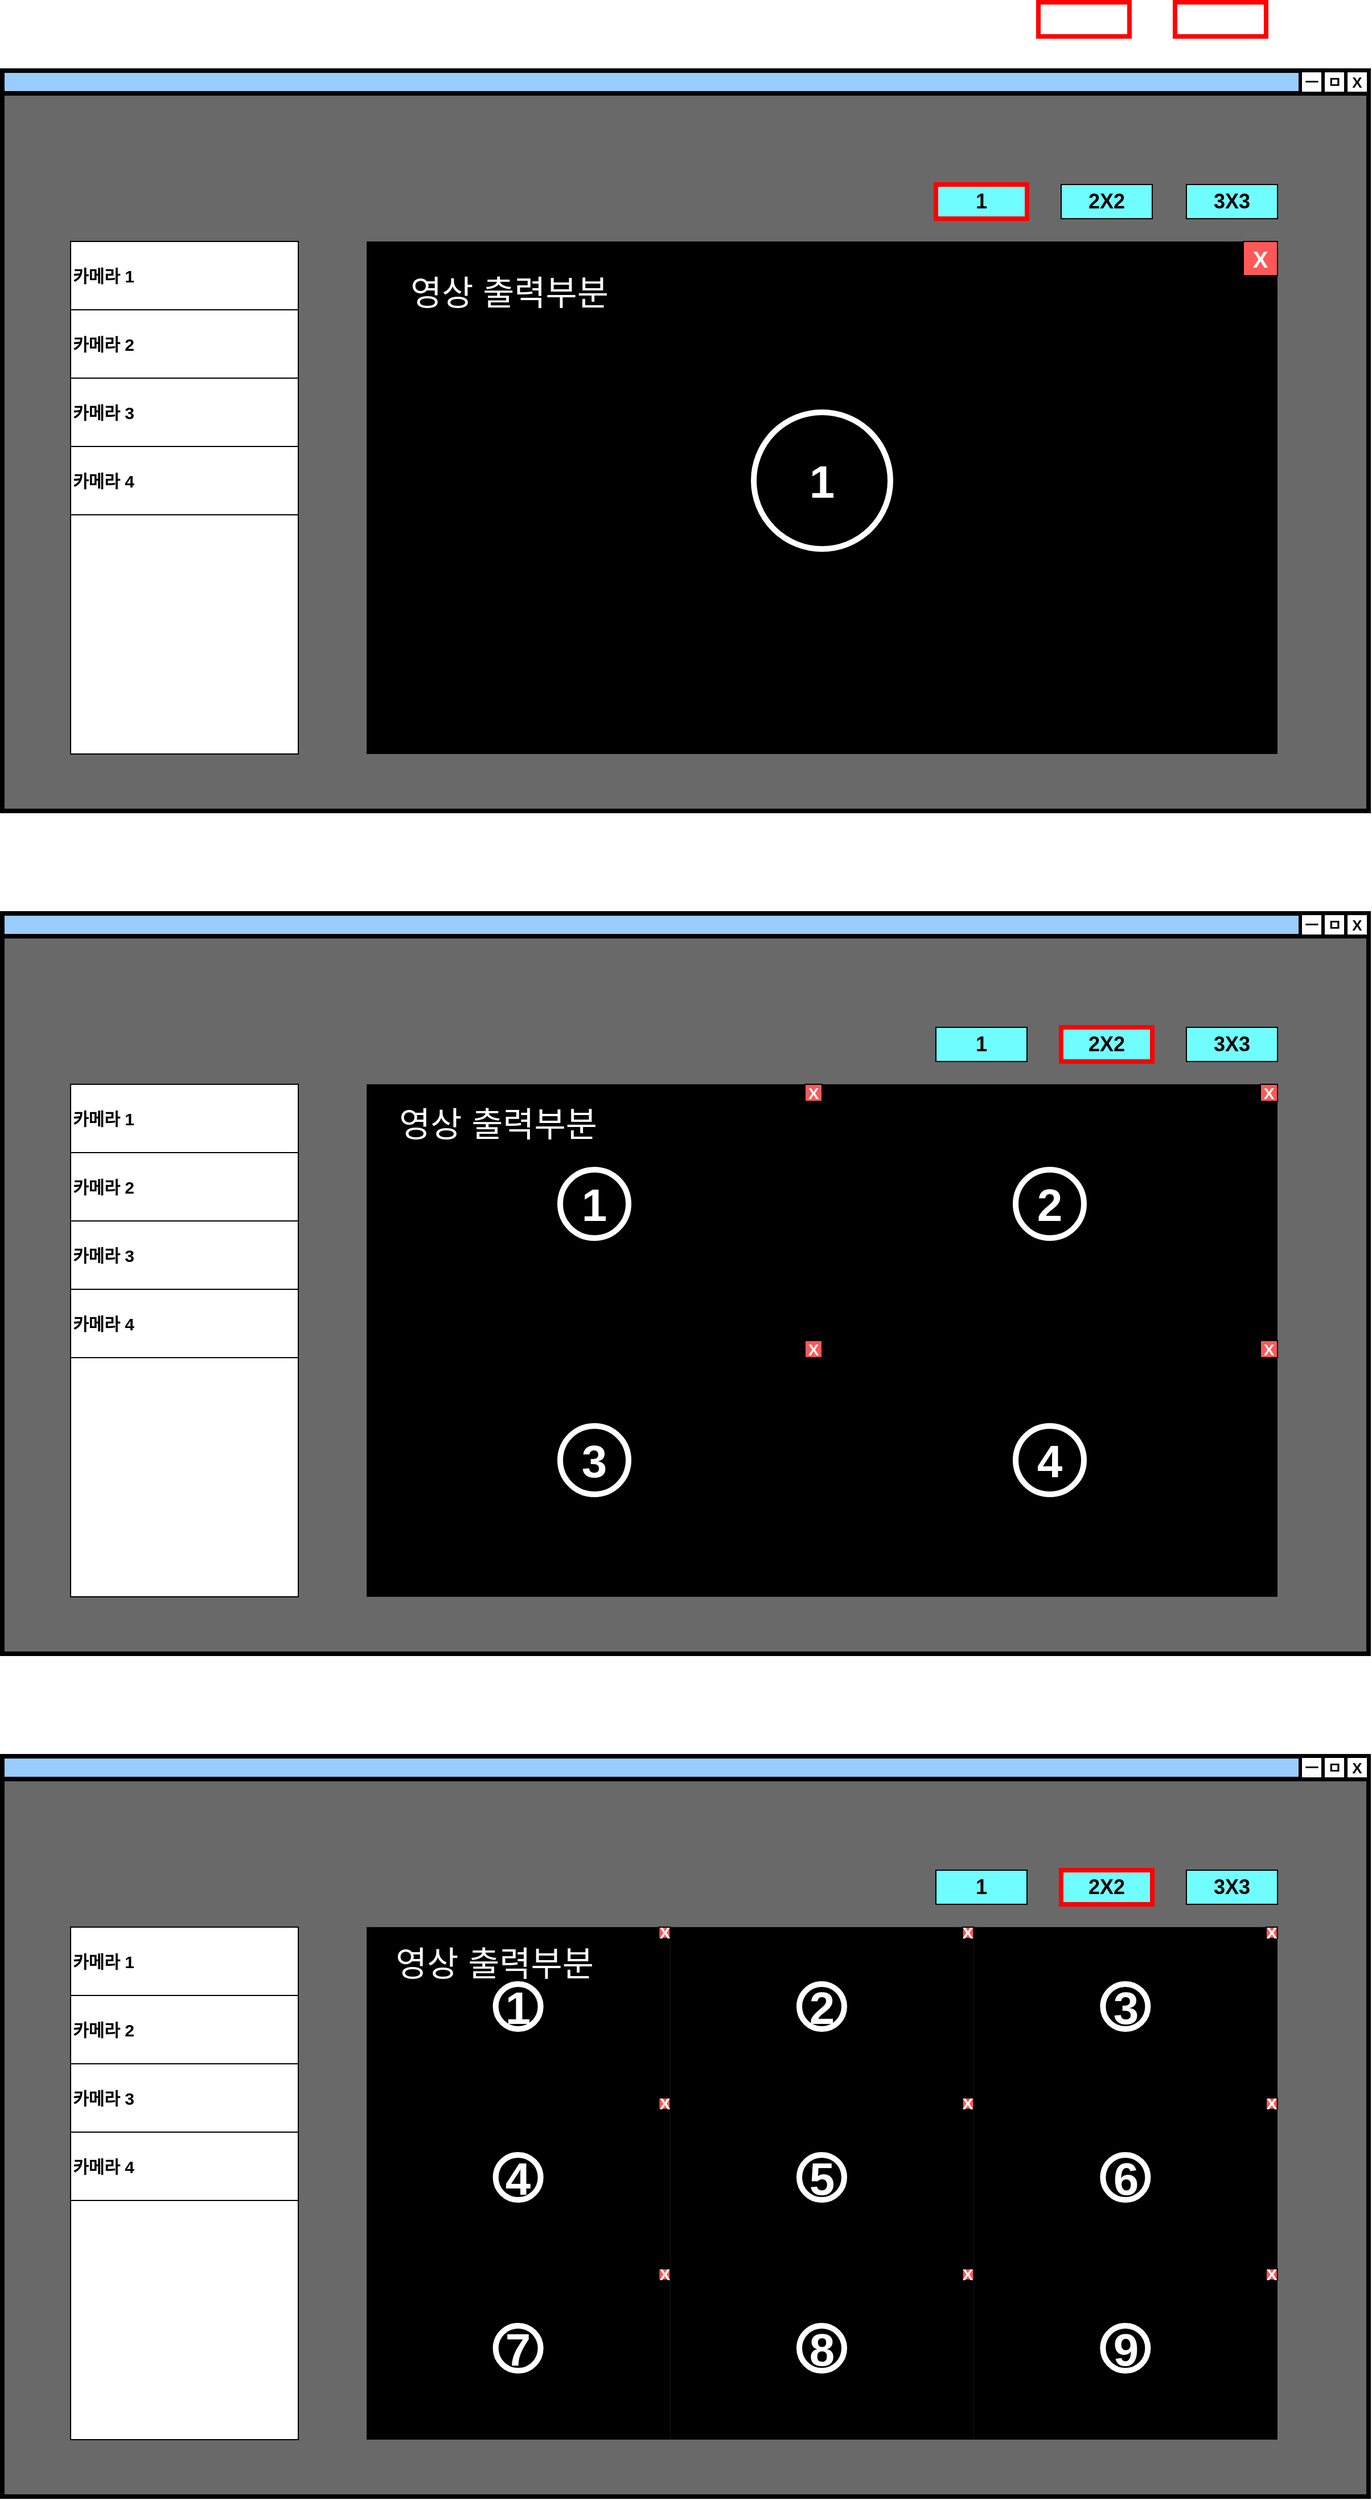 <mxfile version="26.0.2">
  <diagram name="페이지-1" id="IkHp8Y_VfOA2l69gQE5q">
    <mxGraphModel dx="2261" dy="1907" grid="1" gridSize="10" guides="1" tooltips="1" connect="1" arrows="1" fold="1" page="1" pageScale="1" pageWidth="827" pageHeight="1169" math="0" shadow="0">
      <root>
        <mxCell id="0" />
        <mxCell id="1" parent="0" />
        <mxCell id="s6_-VDTN1BvuscFlEvzm-3" value="" style="swimlane;startSize=0;swimlaneFillColor=light-dark(#696969, #ededed);fillColor=none;strokeWidth=4;" vertex="1" parent="1">
          <mxGeometry x="-640" y="-280" width="1200" height="650" as="geometry" />
        </mxCell>
        <mxCell id="s6_-VDTN1BvuscFlEvzm-1" value="" style="rounded=0;whiteSpace=wrap;html=1;gradientColor=none;strokeColor=none;fillColor=#000000;" vertex="1" parent="s6_-VDTN1BvuscFlEvzm-3">
          <mxGeometry x="320" y="150" width="800" height="450" as="geometry" />
        </mxCell>
        <mxCell id="s6_-VDTN1BvuscFlEvzm-2" value="영상 출력부분" style="text;html=1;align=center;verticalAlign=middle;resizable=0;points=[];autosize=1;strokeColor=none;fillColor=none;fontSize=30;fontColor=#FFFFFF;" vertex="1" parent="s6_-VDTN1BvuscFlEvzm-3">
          <mxGeometry x="340" y="170" width="210" height="50" as="geometry" />
        </mxCell>
        <mxCell id="s6_-VDTN1BvuscFlEvzm-4" value="" style="rounded=0;whiteSpace=wrap;html=1;" vertex="1" parent="s6_-VDTN1BvuscFlEvzm-3">
          <mxGeometry x="60" y="150" width="200" height="450" as="geometry" />
        </mxCell>
        <mxCell id="s6_-VDTN1BvuscFlEvzm-7" value="1" style="rounded=0;whiteSpace=wrap;html=1;fontSize=18;fontStyle=1;gradientColor=none;fillColor=light-dark(#70FDFF,#EDEDED);" vertex="1" parent="s6_-VDTN1BvuscFlEvzm-3">
          <mxGeometry x="820" y="100" width="80" height="30" as="geometry" />
        </mxCell>
        <mxCell id="s6_-VDTN1BvuscFlEvzm-5" value="3X3" style="rounded=0;whiteSpace=wrap;html=1;fontStyle=1;fontSize=18;fillColor=#70FDFF;" vertex="1" parent="s6_-VDTN1BvuscFlEvzm-3">
          <mxGeometry x="1040" y="100" width="80" height="30" as="geometry" />
        </mxCell>
        <mxCell id="s6_-VDTN1BvuscFlEvzm-6" value="2X2" style="rounded=0;whiteSpace=wrap;html=1;fontSize=18;fontStyle=1;fillColor=#70FDFF;" vertex="1" parent="s6_-VDTN1BvuscFlEvzm-3">
          <mxGeometry x="930" y="100" width="80" height="30" as="geometry" />
        </mxCell>
        <mxCell id="s6_-VDTN1BvuscFlEvzm-9" value="X" style="whiteSpace=wrap;html=1;aspect=fixed;fontStyle=1;fontSize=20;fillColor=light-dark(#fe5858, #ff7777);fontColor=#FFFFFF;" vertex="1" parent="s6_-VDTN1BvuscFlEvzm-3">
          <mxGeometry x="1090" y="150" width="30" height="30" as="geometry" />
        </mxCell>
        <mxCell id="s6_-VDTN1BvuscFlEvzm-10" value="카메라 1" style="rounded=0;whiteSpace=wrap;html=1;align=left;fontStyle=1;fontSize=15;" vertex="1" parent="s6_-VDTN1BvuscFlEvzm-3">
          <mxGeometry x="60" y="150" width="200" height="60" as="geometry" />
        </mxCell>
        <mxCell id="s6_-VDTN1BvuscFlEvzm-11" value="카메라 2" style="rounded=0;whiteSpace=wrap;html=1;align=left;fontStyle=1;fontSize=15;" vertex="1" parent="s6_-VDTN1BvuscFlEvzm-3">
          <mxGeometry x="60" y="210" width="200" height="60" as="geometry" />
        </mxCell>
        <mxCell id="s6_-VDTN1BvuscFlEvzm-12" value="카메라 3" style="rounded=0;whiteSpace=wrap;html=1;align=left;fontStyle=1;fontSize=15;" vertex="1" parent="s6_-VDTN1BvuscFlEvzm-3">
          <mxGeometry x="60" y="270" width="200" height="60" as="geometry" />
        </mxCell>
        <mxCell id="s6_-VDTN1BvuscFlEvzm-13" value="카메라 4" style="rounded=0;whiteSpace=wrap;html=1;align=left;fontSize=15;fontStyle=1" vertex="1" parent="s6_-VDTN1BvuscFlEvzm-3">
          <mxGeometry x="60" y="330" width="200" height="60" as="geometry" />
        </mxCell>
        <mxCell id="s6_-VDTN1BvuscFlEvzm-15" value="" style="rounded=0;whiteSpace=wrap;html=1;fillColor=none;strokeWidth=4;strokeColor=light-dark(#ff0000, #ededed);" vertex="1" parent="s6_-VDTN1BvuscFlEvzm-3">
          <mxGeometry x="820" y="100" width="80" height="30" as="geometry" />
        </mxCell>
        <mxCell id="s6_-VDTN1BvuscFlEvzm-18" value="&lt;b&gt;&lt;font style=&quot;font-size: 40px; color: rgb(255, 255, 255);&quot;&gt;1&lt;/font&gt;&lt;/b&gt;" style="ellipse;whiteSpace=wrap;html=1;aspect=fixed;strokeWidth=5;strokeColor=light-dark(#ffffff, #ededed);fillColor=none;" vertex="1" parent="s6_-VDTN1BvuscFlEvzm-3">
          <mxGeometry x="660" y="300" width="120" height="120" as="geometry" />
        </mxCell>
        <mxCell id="s6_-VDTN1BvuscFlEvzm-19" value="" style="rounded=0;whiteSpace=wrap;html=1;strokeWidth=4;fillColor=#99CCFF;" vertex="1" parent="s6_-VDTN1BvuscFlEvzm-3">
          <mxGeometry width="1200" height="20" as="geometry" />
        </mxCell>
        <mxCell id="s6_-VDTN1BvuscFlEvzm-22" value="X" style="whiteSpace=wrap;html=1;aspect=fixed;strokeWidth=3;fontStyle=1;fontSize=13;" vertex="1" parent="s6_-VDTN1BvuscFlEvzm-3">
          <mxGeometry x="1180" width="20" height="20" as="geometry" />
        </mxCell>
        <mxCell id="s6_-VDTN1BvuscFlEvzm-21" value="ㅁ" style="whiteSpace=wrap;html=1;aspect=fixed;strokeWidth=3;fontStyle=1;fontSize=13;" vertex="1" parent="s6_-VDTN1BvuscFlEvzm-3">
          <mxGeometry x="1160" width="20" height="20" as="geometry" />
        </mxCell>
        <mxCell id="s6_-VDTN1BvuscFlEvzm-20" value="ㅡ" style="whiteSpace=wrap;html=1;aspect=fixed;strokeWidth=3;fontStyle=1;fontSize=13;" vertex="1" parent="s6_-VDTN1BvuscFlEvzm-3">
          <mxGeometry x="1140" width="20" height="20" as="geometry" />
        </mxCell>
        <mxCell id="s6_-VDTN1BvuscFlEvzm-17" value="" style="rounded=0;whiteSpace=wrap;html=1;fillColor=none;strokeWidth=4;strokeColor=light-dark(#ff0000, #ededed);" vertex="1" parent="1">
          <mxGeometry x="270" y="-340" width="80" height="30" as="geometry" />
        </mxCell>
        <mxCell id="s6_-VDTN1BvuscFlEvzm-16" value="" style="rounded=0;whiteSpace=wrap;html=1;fillColor=none;strokeWidth=4;strokeColor=light-dark(#ff0000, #ededed);" vertex="1" parent="1">
          <mxGeometry x="390" y="-340" width="80" height="30" as="geometry" />
        </mxCell>
        <mxCell id="s6_-VDTN1BvuscFlEvzm-23" value="" style="swimlane;startSize=0;swimlaneFillColor=light-dark(#696969, #ededed);fillColor=none;strokeWidth=4;" vertex="1" parent="1">
          <mxGeometry x="-640" y="460" width="1200" height="650" as="geometry" />
        </mxCell>
        <mxCell id="s6_-VDTN1BvuscFlEvzm-26" value="" style="rounded=0;whiteSpace=wrap;html=1;" vertex="1" parent="s6_-VDTN1BvuscFlEvzm-23">
          <mxGeometry x="60" y="150" width="200" height="450" as="geometry" />
        </mxCell>
        <mxCell id="s6_-VDTN1BvuscFlEvzm-27" value="1" style="rounded=0;whiteSpace=wrap;html=1;fontSize=18;fontStyle=1;gradientColor=none;fillColor=light-dark(#70FDFF,#EDEDED);" vertex="1" parent="s6_-VDTN1BvuscFlEvzm-23">
          <mxGeometry x="820" y="100" width="80" height="30" as="geometry" />
        </mxCell>
        <mxCell id="s6_-VDTN1BvuscFlEvzm-28" value="3X3" style="rounded=0;whiteSpace=wrap;html=1;fontStyle=1;fontSize=18;fillColor=#70FDFF;" vertex="1" parent="s6_-VDTN1BvuscFlEvzm-23">
          <mxGeometry x="1040" y="100" width="80" height="30" as="geometry" />
        </mxCell>
        <mxCell id="s6_-VDTN1BvuscFlEvzm-29" value="2X2" style="rounded=0;whiteSpace=wrap;html=1;fontSize=18;fontStyle=1;fillColor=#70FDFF;" vertex="1" parent="s6_-VDTN1BvuscFlEvzm-23">
          <mxGeometry x="930" y="100" width="80" height="30" as="geometry" />
        </mxCell>
        <mxCell id="s6_-VDTN1BvuscFlEvzm-31" value="카메라 1" style="rounded=0;whiteSpace=wrap;html=1;align=left;fontStyle=1;fontSize=15;" vertex="1" parent="s6_-VDTN1BvuscFlEvzm-23">
          <mxGeometry x="60" y="150" width="200" height="60" as="geometry" />
        </mxCell>
        <mxCell id="s6_-VDTN1BvuscFlEvzm-32" value="카메라 2" style="rounded=0;whiteSpace=wrap;html=1;align=left;fontStyle=1;fontSize=15;" vertex="1" parent="s6_-VDTN1BvuscFlEvzm-23">
          <mxGeometry x="60" y="210" width="200" height="60" as="geometry" />
        </mxCell>
        <mxCell id="s6_-VDTN1BvuscFlEvzm-33" value="카메라 3" style="rounded=0;whiteSpace=wrap;html=1;align=left;fontStyle=1;fontSize=15;" vertex="1" parent="s6_-VDTN1BvuscFlEvzm-23">
          <mxGeometry x="60" y="270" width="200" height="60" as="geometry" />
        </mxCell>
        <mxCell id="s6_-VDTN1BvuscFlEvzm-34" value="카메라 4" style="rounded=0;whiteSpace=wrap;html=1;align=left;fontSize=15;fontStyle=1" vertex="1" parent="s6_-VDTN1BvuscFlEvzm-23">
          <mxGeometry x="60" y="330" width="200" height="60" as="geometry" />
        </mxCell>
        <mxCell id="s6_-VDTN1BvuscFlEvzm-35" value="" style="rounded=0;whiteSpace=wrap;html=1;fillColor=none;strokeWidth=4;strokeColor=light-dark(#ff0000, #ededed);" vertex="1" parent="s6_-VDTN1BvuscFlEvzm-23">
          <mxGeometry x="930" y="100" width="80" height="30" as="geometry" />
        </mxCell>
        <mxCell id="s6_-VDTN1BvuscFlEvzm-37" value="" style="rounded=0;whiteSpace=wrap;html=1;strokeWidth=4;fillColor=#99CCFF;" vertex="1" parent="s6_-VDTN1BvuscFlEvzm-23">
          <mxGeometry width="1200" height="20" as="geometry" />
        </mxCell>
        <mxCell id="s6_-VDTN1BvuscFlEvzm-38" value="X" style="whiteSpace=wrap;html=1;aspect=fixed;strokeWidth=3;fontStyle=1;fontSize=13;" vertex="1" parent="s6_-VDTN1BvuscFlEvzm-23">
          <mxGeometry x="1180" width="20" height="20" as="geometry" />
        </mxCell>
        <mxCell id="s6_-VDTN1BvuscFlEvzm-39" value="ㅁ" style="whiteSpace=wrap;html=1;aspect=fixed;strokeWidth=3;fontStyle=1;fontSize=13;" vertex="1" parent="s6_-VDTN1BvuscFlEvzm-23">
          <mxGeometry x="1160" width="20" height="20" as="geometry" />
        </mxCell>
        <mxCell id="s6_-VDTN1BvuscFlEvzm-40" value="ㅡ" style="whiteSpace=wrap;html=1;aspect=fixed;strokeWidth=3;fontStyle=1;fontSize=13;" vertex="1" parent="s6_-VDTN1BvuscFlEvzm-23">
          <mxGeometry x="1140" width="20" height="20" as="geometry" />
        </mxCell>
        <mxCell id="s6_-VDTN1BvuscFlEvzm-58" value="" style="group" vertex="1" connectable="0" parent="s6_-VDTN1BvuscFlEvzm-23">
          <mxGeometry x="320" y="150" width="800" height="450" as="geometry" />
        </mxCell>
        <mxCell id="s6_-VDTN1BvuscFlEvzm-41" value="" style="rounded=0;whiteSpace=wrap;html=1;gradientColor=none;strokeColor=none;fillColor=#000000;" vertex="1" parent="s6_-VDTN1BvuscFlEvzm-58">
          <mxGeometry x="400" width="400" height="225" as="geometry" />
        </mxCell>
        <mxCell id="s6_-VDTN1BvuscFlEvzm-43" value="X" style="whiteSpace=wrap;html=1;aspect=fixed;fontStyle=1;fontSize=14;fillColor=light-dark(#fe5858, #ff7777);fontColor=#FFFFFF;" vertex="1" parent="s6_-VDTN1BvuscFlEvzm-58">
          <mxGeometry x="785" width="15" height="15" as="geometry" />
        </mxCell>
        <mxCell id="s6_-VDTN1BvuscFlEvzm-44" value="&lt;b&gt;&lt;font style=&quot;font-size: 40px; color: rgb(255, 255, 255);&quot;&gt;2&lt;/font&gt;&lt;/b&gt;" style="ellipse;whiteSpace=wrap;html=1;aspect=fixed;strokeWidth=5;strokeColor=light-dark(#ffffff, #ededed);fillColor=none;" vertex="1" parent="s6_-VDTN1BvuscFlEvzm-58">
          <mxGeometry x="570" y="75" width="60" height="60" as="geometry" />
        </mxCell>
        <mxCell id="s6_-VDTN1BvuscFlEvzm-45" value="" style="rounded=0;whiteSpace=wrap;html=1;gradientColor=none;strokeColor=none;fillColor=#000000;" vertex="1" parent="s6_-VDTN1BvuscFlEvzm-58">
          <mxGeometry width="400" height="225" as="geometry" />
        </mxCell>
        <mxCell id="s6_-VDTN1BvuscFlEvzm-46" value="영상 출력부분" style="text;html=1;align=center;verticalAlign=middle;resizable=0;points=[];autosize=1;strokeColor=none;fillColor=none;fontSize=30;fontColor=#FFFFFF;" vertex="1" parent="s6_-VDTN1BvuscFlEvzm-58">
          <mxGeometry x="10" y="10" width="210" height="50" as="geometry" />
        </mxCell>
        <mxCell id="s6_-VDTN1BvuscFlEvzm-47" value="X" style="whiteSpace=wrap;html=1;aspect=fixed;fontStyle=1;fontSize=14;fillColor=light-dark(#fe5858, #ff7777);fontColor=#FFFFFF;" vertex="1" parent="s6_-VDTN1BvuscFlEvzm-58">
          <mxGeometry x="385" width="15" height="15" as="geometry" />
        </mxCell>
        <mxCell id="s6_-VDTN1BvuscFlEvzm-48" value="&lt;b&gt;&lt;font style=&quot;font-size: 40px; color: rgb(255, 255, 255);&quot;&gt;1&lt;/font&gt;&lt;/b&gt;" style="ellipse;whiteSpace=wrap;html=1;aspect=fixed;strokeWidth=5;strokeColor=light-dark(#ffffff, #ededed);fillColor=none;" vertex="1" parent="s6_-VDTN1BvuscFlEvzm-58">
          <mxGeometry x="170" y="75" width="60" height="60" as="geometry" />
        </mxCell>
        <mxCell id="s6_-VDTN1BvuscFlEvzm-50" value="" style="rounded=0;whiteSpace=wrap;html=1;gradientColor=none;strokeColor=none;fillColor=#000000;" vertex="1" parent="s6_-VDTN1BvuscFlEvzm-58">
          <mxGeometry y="225" width="400" height="225" as="geometry" />
        </mxCell>
        <mxCell id="s6_-VDTN1BvuscFlEvzm-52" value="X" style="whiteSpace=wrap;html=1;aspect=fixed;fontStyle=1;fontSize=14;fillColor=light-dark(#fe5858, #ff7777);fontColor=#FFFFFF;" vertex="1" parent="s6_-VDTN1BvuscFlEvzm-58">
          <mxGeometry x="385" y="225" width="15" height="15" as="geometry" />
        </mxCell>
        <mxCell id="s6_-VDTN1BvuscFlEvzm-53" value="&lt;b&gt;&lt;font style=&quot;font-size: 40px; color: rgb(255, 255, 255);&quot;&gt;3&lt;/font&gt;&lt;/b&gt;" style="ellipse;whiteSpace=wrap;html=1;aspect=fixed;strokeWidth=5;strokeColor=light-dark(#ffffff, #ededed);fillColor=none;" vertex="1" parent="s6_-VDTN1BvuscFlEvzm-58">
          <mxGeometry x="170" y="300" width="60" height="60" as="geometry" />
        </mxCell>
        <mxCell id="s6_-VDTN1BvuscFlEvzm-54" value="" style="rounded=0;whiteSpace=wrap;html=1;gradientColor=none;strokeColor=none;fillColor=#000000;" vertex="1" parent="s6_-VDTN1BvuscFlEvzm-58">
          <mxGeometry x="400" y="225" width="400" height="225" as="geometry" />
        </mxCell>
        <mxCell id="s6_-VDTN1BvuscFlEvzm-56" value="X" style="whiteSpace=wrap;html=1;aspect=fixed;fontStyle=1;fontSize=14;fillColor=light-dark(#fe5858, #ff7777);fontColor=#FFFFFF;" vertex="1" parent="s6_-VDTN1BvuscFlEvzm-58">
          <mxGeometry x="785" y="225" width="15" height="15" as="geometry" />
        </mxCell>
        <mxCell id="s6_-VDTN1BvuscFlEvzm-57" value="&lt;b&gt;&lt;font style=&quot;font-size: 40px; color: rgb(255, 255, 255);&quot;&gt;4&lt;/font&gt;&lt;/b&gt;" style="ellipse;whiteSpace=wrap;html=1;aspect=fixed;strokeWidth=5;strokeColor=light-dark(#ffffff, #ededed);fillColor=none;" vertex="1" parent="s6_-VDTN1BvuscFlEvzm-58">
          <mxGeometry x="570" y="300" width="60" height="60" as="geometry" />
        </mxCell>
        <mxCell id="s6_-VDTN1BvuscFlEvzm-59" value="" style="swimlane;startSize=0;swimlaneFillColor=light-dark(#696969, #ededed);fillColor=none;strokeWidth=4;" vertex="1" parent="1">
          <mxGeometry x="-640" y="1200" width="1200" height="650" as="geometry" />
        </mxCell>
        <mxCell id="s6_-VDTN1BvuscFlEvzm-60" value="" style="rounded=0;whiteSpace=wrap;html=1;" vertex="1" parent="s6_-VDTN1BvuscFlEvzm-59">
          <mxGeometry x="60" y="150" width="200" height="450" as="geometry" />
        </mxCell>
        <mxCell id="s6_-VDTN1BvuscFlEvzm-61" value="1" style="rounded=0;whiteSpace=wrap;html=1;fontSize=18;fontStyle=1;gradientColor=none;fillColor=light-dark(#70FDFF,#EDEDED);" vertex="1" parent="s6_-VDTN1BvuscFlEvzm-59">
          <mxGeometry x="820" y="100" width="80" height="30" as="geometry" />
        </mxCell>
        <mxCell id="s6_-VDTN1BvuscFlEvzm-62" value="3X3" style="rounded=0;whiteSpace=wrap;html=1;fontStyle=1;fontSize=18;fillColor=#70FDFF;" vertex="1" parent="s6_-VDTN1BvuscFlEvzm-59">
          <mxGeometry x="1040" y="100" width="80" height="30" as="geometry" />
        </mxCell>
        <mxCell id="s6_-VDTN1BvuscFlEvzm-63" value="2X2" style="rounded=0;whiteSpace=wrap;html=1;fontSize=18;fontStyle=1;fillColor=#70FDFF;" vertex="1" parent="s6_-VDTN1BvuscFlEvzm-59">
          <mxGeometry x="930" y="100" width="80" height="30" as="geometry" />
        </mxCell>
        <mxCell id="s6_-VDTN1BvuscFlEvzm-64" value="카메라 1" style="rounded=0;whiteSpace=wrap;html=1;align=left;fontStyle=1;fontSize=15;" vertex="1" parent="s6_-VDTN1BvuscFlEvzm-59">
          <mxGeometry x="60" y="150" width="200" height="60" as="geometry" />
        </mxCell>
        <mxCell id="s6_-VDTN1BvuscFlEvzm-65" value="카메라 2" style="rounded=0;whiteSpace=wrap;html=1;align=left;fontStyle=1;fontSize=15;" vertex="1" parent="s6_-VDTN1BvuscFlEvzm-59">
          <mxGeometry x="60" y="210" width="200" height="60" as="geometry" />
        </mxCell>
        <mxCell id="s6_-VDTN1BvuscFlEvzm-66" value="카메라 3" style="rounded=0;whiteSpace=wrap;html=1;align=left;fontStyle=1;fontSize=15;" vertex="1" parent="s6_-VDTN1BvuscFlEvzm-59">
          <mxGeometry x="60" y="270" width="200" height="60" as="geometry" />
        </mxCell>
        <mxCell id="s6_-VDTN1BvuscFlEvzm-67" value="카메라 4" style="rounded=0;whiteSpace=wrap;html=1;align=left;fontSize=15;fontStyle=1" vertex="1" parent="s6_-VDTN1BvuscFlEvzm-59">
          <mxGeometry x="60" y="330" width="200" height="60" as="geometry" />
        </mxCell>
        <mxCell id="s6_-VDTN1BvuscFlEvzm-68" value="" style="rounded=0;whiteSpace=wrap;html=1;fillColor=none;strokeWidth=4;strokeColor=light-dark(#ff0000, #ededed);" vertex="1" parent="s6_-VDTN1BvuscFlEvzm-59">
          <mxGeometry x="930" y="100" width="80" height="30" as="geometry" />
        </mxCell>
        <mxCell id="s6_-VDTN1BvuscFlEvzm-69" value="" style="rounded=0;whiteSpace=wrap;html=1;strokeWidth=4;fillColor=#99CCFF;" vertex="1" parent="s6_-VDTN1BvuscFlEvzm-59">
          <mxGeometry width="1200" height="20" as="geometry" />
        </mxCell>
        <mxCell id="s6_-VDTN1BvuscFlEvzm-70" value="X" style="whiteSpace=wrap;html=1;aspect=fixed;strokeWidth=3;fontStyle=1;fontSize=13;" vertex="1" parent="s6_-VDTN1BvuscFlEvzm-59">
          <mxGeometry x="1180" width="20" height="20" as="geometry" />
        </mxCell>
        <mxCell id="s6_-VDTN1BvuscFlEvzm-71" value="ㅁ" style="whiteSpace=wrap;html=1;aspect=fixed;strokeWidth=3;fontStyle=1;fontSize=13;" vertex="1" parent="s6_-VDTN1BvuscFlEvzm-59">
          <mxGeometry x="1160" width="20" height="20" as="geometry" />
        </mxCell>
        <mxCell id="s6_-VDTN1BvuscFlEvzm-72" value="ㅡ" style="whiteSpace=wrap;html=1;aspect=fixed;strokeWidth=3;fontStyle=1;fontSize=13;" vertex="1" parent="s6_-VDTN1BvuscFlEvzm-59">
          <mxGeometry x="1140" width="20" height="20" as="geometry" />
        </mxCell>
        <mxCell id="s6_-VDTN1BvuscFlEvzm-133" value="" style="group;aspect=fixed;" vertex="1" connectable="0" parent="s6_-VDTN1BvuscFlEvzm-59">
          <mxGeometry x="320" y="150" width="800" height="450" as="geometry" />
        </mxCell>
        <mxCell id="s6_-VDTN1BvuscFlEvzm-81" value="" style="rounded=0;whiteSpace=wrap;html=1;gradientColor=none;strokeColor=none;fillColor=#000000;container=0;" vertex="1" parent="s6_-VDTN1BvuscFlEvzm-133">
          <mxGeometry x="533.333" width="266.667" height="150" as="geometry" />
        </mxCell>
        <mxCell id="s6_-VDTN1BvuscFlEvzm-82" value="X" style="whiteSpace=wrap;html=1;aspect=fixed;fontStyle=1;fontSize=14;fillColor=light-dark(#fe5858, #ff7777);fontColor=#FFFFFF;container=0;" vertex="1" parent="s6_-VDTN1BvuscFlEvzm-133">
          <mxGeometry x="790" width="9.876" height="9.876" as="geometry" />
        </mxCell>
        <mxCell id="s6_-VDTN1BvuscFlEvzm-83" value="&lt;b&gt;&lt;font style=&quot;font-size: 40px; color: rgb(255, 255, 255);&quot;&gt;3&lt;/font&gt;&lt;/b&gt;" style="ellipse;whiteSpace=wrap;html=1;aspect=fixed;strokeWidth=5;strokeColor=light-dark(#ffffff, #ededed);fillColor=none;container=0;" vertex="1" parent="s6_-VDTN1BvuscFlEvzm-133">
          <mxGeometry x="646.667" y="50" width="39.506" height="39.506" as="geometry" />
        </mxCell>
        <mxCell id="s6_-VDTN1BvuscFlEvzm-90" value="" style="rounded=0;whiteSpace=wrap;html=1;gradientColor=none;strokeColor=none;fillColor=#000000;container=0;" vertex="1" parent="s6_-VDTN1BvuscFlEvzm-133">
          <mxGeometry x="533.333" y="150" width="266.667" height="150" as="geometry" />
        </mxCell>
        <mxCell id="s6_-VDTN1BvuscFlEvzm-91" value="X" style="whiteSpace=wrap;html=1;aspect=fixed;fontStyle=1;fontSize=14;fillColor=light-dark(#fe5858, #ff7777);fontColor=#FFFFFF;container=0;" vertex="1" parent="s6_-VDTN1BvuscFlEvzm-133">
          <mxGeometry x="790" y="150" width="9.876" height="9.876" as="geometry" />
        </mxCell>
        <mxCell id="s6_-VDTN1BvuscFlEvzm-92" value="&lt;b&gt;&lt;font style=&quot;font-size: 40px; color: rgb(255, 255, 255);&quot;&gt;6&lt;/font&gt;&lt;/b&gt;" style="ellipse;whiteSpace=wrap;html=1;aspect=fixed;strokeWidth=5;strokeColor=light-dark(#ffffff, #ededed);fillColor=none;container=0;" vertex="1" parent="s6_-VDTN1BvuscFlEvzm-133">
          <mxGeometry x="646.667" y="200" width="39.506" height="39.506" as="geometry" />
        </mxCell>
        <mxCell id="s6_-VDTN1BvuscFlEvzm-93" value="" style="rounded=0;whiteSpace=wrap;html=1;gradientColor=none;strokeColor=none;fillColor=#000000;container=0;" vertex="1" parent="s6_-VDTN1BvuscFlEvzm-133">
          <mxGeometry y="300" width="266.667" height="150" as="geometry" />
        </mxCell>
        <mxCell id="s6_-VDTN1BvuscFlEvzm-94" value="X" style="whiteSpace=wrap;html=1;aspect=fixed;fontStyle=1;fontSize=14;fillColor=light-dark(#fe5858, #ff7777);fontColor=#FFFFFF;container=0;" vertex="1" parent="s6_-VDTN1BvuscFlEvzm-133">
          <mxGeometry x="256.667" y="300" width="9.876" height="9.876" as="geometry" />
        </mxCell>
        <mxCell id="s6_-VDTN1BvuscFlEvzm-95" value="&lt;b&gt;&lt;font style=&quot;font-size: 40px; color: rgb(255, 255, 255);&quot;&gt;7&lt;/font&gt;&lt;/b&gt;" style="ellipse;whiteSpace=wrap;html=1;aspect=fixed;strokeWidth=5;strokeColor=light-dark(#ffffff, #ededed);fillColor=none;container=0;" vertex="1" parent="s6_-VDTN1BvuscFlEvzm-133">
          <mxGeometry x="113.333" y="350.0" width="39.506" height="39.506" as="geometry" />
        </mxCell>
        <mxCell id="s6_-VDTN1BvuscFlEvzm-96" value="" style="rounded=0;whiteSpace=wrap;html=1;gradientColor=none;strokeColor=none;fillColor=#000000;container=0;" vertex="1" parent="s6_-VDTN1BvuscFlEvzm-133">
          <mxGeometry x="266.667" y="300" width="266.667" height="150" as="geometry" />
        </mxCell>
        <mxCell id="s6_-VDTN1BvuscFlEvzm-97" value="X" style="whiteSpace=wrap;html=1;aspect=fixed;fontStyle=1;fontSize=14;fillColor=light-dark(#fe5858, #ff7777);fontColor=#FFFFFF;container=0;" vertex="1" parent="s6_-VDTN1BvuscFlEvzm-133">
          <mxGeometry x="523.333" y="300" width="9.876" height="9.876" as="geometry" />
        </mxCell>
        <mxCell id="s6_-VDTN1BvuscFlEvzm-98" value="&lt;b&gt;&lt;font style=&quot;font-size: 40px; color: rgb(255, 255, 255);&quot;&gt;8&lt;/font&gt;&lt;/b&gt;" style="ellipse;whiteSpace=wrap;html=1;aspect=fixed;strokeWidth=5;strokeColor=light-dark(#ffffff, #ededed);fillColor=none;container=0;" vertex="1" parent="s6_-VDTN1BvuscFlEvzm-133">
          <mxGeometry x="380.0" y="350.0" width="39.506" height="39.506" as="geometry" />
        </mxCell>
        <mxCell id="s6_-VDTN1BvuscFlEvzm-99" value="" style="rounded=0;whiteSpace=wrap;html=1;gradientColor=none;strokeColor=none;fillColor=#000000;container=0;" vertex="1" parent="s6_-VDTN1BvuscFlEvzm-133">
          <mxGeometry x="533.333" y="300" width="266.667" height="150" as="geometry" />
        </mxCell>
        <mxCell id="s6_-VDTN1BvuscFlEvzm-100" value="X" style="whiteSpace=wrap;html=1;aspect=fixed;fontStyle=1;fontSize=14;fillColor=light-dark(#fe5858, #ff7777);fontColor=#FFFFFF;container=0;" vertex="1" parent="s6_-VDTN1BvuscFlEvzm-133">
          <mxGeometry x="790" y="300" width="9.876" height="9.876" as="geometry" />
        </mxCell>
        <mxCell id="s6_-VDTN1BvuscFlEvzm-101" value="&lt;b&gt;&lt;font style=&quot;font-size: 40px; color: rgb(255, 255, 255);&quot;&gt;9&lt;/font&gt;&lt;/b&gt;" style="ellipse;whiteSpace=wrap;html=1;aspect=fixed;strokeWidth=5;strokeColor=light-dark(#ffffff, #ededed);fillColor=none;container=0;" vertex="1" parent="s6_-VDTN1BvuscFlEvzm-133">
          <mxGeometry x="646.667" y="350.0" width="39.506" height="39.506" as="geometry" />
        </mxCell>
        <mxCell id="s6_-VDTN1BvuscFlEvzm-74" value="" style="rounded=0;whiteSpace=wrap;html=1;gradientColor=none;strokeColor=none;fillColor=#000000;container=0;" vertex="1" parent="s6_-VDTN1BvuscFlEvzm-133">
          <mxGeometry x="266.667" width="266.667" height="150" as="geometry" />
        </mxCell>
        <mxCell id="s6_-VDTN1BvuscFlEvzm-75" value="X" style="whiteSpace=wrap;html=1;aspect=fixed;fontStyle=1;fontSize=14;fillColor=light-dark(#fe5858, #ff7777);fontColor=#FFFFFF;container=0;" vertex="1" parent="s6_-VDTN1BvuscFlEvzm-133">
          <mxGeometry x="523.333" width="9.876" height="9.876" as="geometry" />
        </mxCell>
        <mxCell id="s6_-VDTN1BvuscFlEvzm-76" value="&lt;b&gt;&lt;font style=&quot;font-size: 40px; color: rgb(255, 255, 255);&quot;&gt;2&lt;/font&gt;&lt;/b&gt;" style="ellipse;whiteSpace=wrap;html=1;aspect=fixed;strokeWidth=5;strokeColor=light-dark(#ffffff, #ededed);fillColor=none;container=0;" vertex="1" parent="s6_-VDTN1BvuscFlEvzm-133">
          <mxGeometry x="380.0" y="50" width="39.506" height="39.506" as="geometry" />
        </mxCell>
        <mxCell id="s6_-VDTN1BvuscFlEvzm-77" value="" style="rounded=0;whiteSpace=wrap;html=1;gradientColor=none;strokeColor=none;fillColor=#000000;container=0;" vertex="1" parent="s6_-VDTN1BvuscFlEvzm-133">
          <mxGeometry width="266.667" height="150" as="geometry" />
        </mxCell>
        <mxCell id="s6_-VDTN1BvuscFlEvzm-78" value="영상 출력부분" style="text;html=1;align=center;verticalAlign=middle;resizable=0;points=[];autosize=1;strokeColor=none;fillColor=none;fontSize=30;fontColor=#FFFFFF;container=0;" vertex="1" parent="s6_-VDTN1BvuscFlEvzm-133">
          <mxGeometry x="6.667" y="6.667" width="210" height="50" as="geometry" />
        </mxCell>
        <mxCell id="s6_-VDTN1BvuscFlEvzm-79" value="X" style="whiteSpace=wrap;html=1;aspect=fixed;fontStyle=1;fontSize=14;fillColor=light-dark(#fe5858, #ff7777);fontColor=#FFFFFF;container=0;" vertex="1" parent="s6_-VDTN1BvuscFlEvzm-133">
          <mxGeometry x="256.667" width="9.876" height="9.876" as="geometry" />
        </mxCell>
        <mxCell id="s6_-VDTN1BvuscFlEvzm-80" value="&lt;b&gt;&lt;font style=&quot;font-size: 40px; color: rgb(255, 255, 255);&quot;&gt;1&lt;/font&gt;&lt;/b&gt;" style="ellipse;whiteSpace=wrap;html=1;aspect=fixed;strokeWidth=5;strokeColor=light-dark(#ffffff, #ededed);fillColor=none;container=0;" vertex="1" parent="s6_-VDTN1BvuscFlEvzm-133">
          <mxGeometry x="113.333" y="50" width="39.506" height="39.506" as="geometry" />
        </mxCell>
        <mxCell id="s6_-VDTN1BvuscFlEvzm-84" value="" style="rounded=0;whiteSpace=wrap;html=1;gradientColor=none;strokeColor=none;fillColor=#000000;container=0;" vertex="1" parent="s6_-VDTN1BvuscFlEvzm-133">
          <mxGeometry y="150" width="266.667" height="150" as="geometry" />
        </mxCell>
        <mxCell id="s6_-VDTN1BvuscFlEvzm-85" value="X" style="whiteSpace=wrap;html=1;aspect=fixed;fontStyle=1;fontSize=14;fillColor=light-dark(#fe5858, #ff7777);fontColor=#FFFFFF;container=0;" vertex="1" parent="s6_-VDTN1BvuscFlEvzm-133">
          <mxGeometry x="256.667" y="150" width="9.876" height="9.876" as="geometry" />
        </mxCell>
        <mxCell id="s6_-VDTN1BvuscFlEvzm-86" value="&lt;b&gt;&lt;font style=&quot;font-size: 40px; color: rgb(255, 255, 255);&quot;&gt;4&lt;/font&gt;&lt;/b&gt;" style="ellipse;whiteSpace=wrap;html=1;aspect=fixed;strokeWidth=5;strokeColor=light-dark(#ffffff, #ededed);fillColor=none;container=0;" vertex="1" parent="s6_-VDTN1BvuscFlEvzm-133">
          <mxGeometry x="113.333" y="200" width="39.506" height="39.506" as="geometry" />
        </mxCell>
        <mxCell id="s6_-VDTN1BvuscFlEvzm-87" value="" style="rounded=0;whiteSpace=wrap;html=1;gradientColor=none;strokeColor=none;fillColor=#000000;container=0;" vertex="1" parent="s6_-VDTN1BvuscFlEvzm-133">
          <mxGeometry x="266.667" y="150" width="266.667" height="150" as="geometry" />
        </mxCell>
        <mxCell id="s6_-VDTN1BvuscFlEvzm-88" value="X" style="whiteSpace=wrap;html=1;aspect=fixed;fontStyle=1;fontSize=14;fillColor=light-dark(#fe5858, #ff7777);fontColor=#FFFFFF;container=0;" vertex="1" parent="s6_-VDTN1BvuscFlEvzm-133">
          <mxGeometry x="523.333" y="150" width="9.876" height="9.876" as="geometry" />
        </mxCell>
        <mxCell id="s6_-VDTN1BvuscFlEvzm-89" value="&lt;b&gt;&lt;font style=&quot;font-size: 40px; color: rgb(255, 255, 255);&quot;&gt;5&lt;/font&gt;&lt;/b&gt;" style="ellipse;whiteSpace=wrap;html=1;aspect=fixed;strokeWidth=5;strokeColor=light-dark(#ffffff, #ededed);fillColor=none;container=0;" vertex="1" parent="s6_-VDTN1BvuscFlEvzm-133">
          <mxGeometry x="380.0" y="200" width="39.506" height="39.506" as="geometry" />
        </mxCell>
      </root>
    </mxGraphModel>
  </diagram>
</mxfile>

